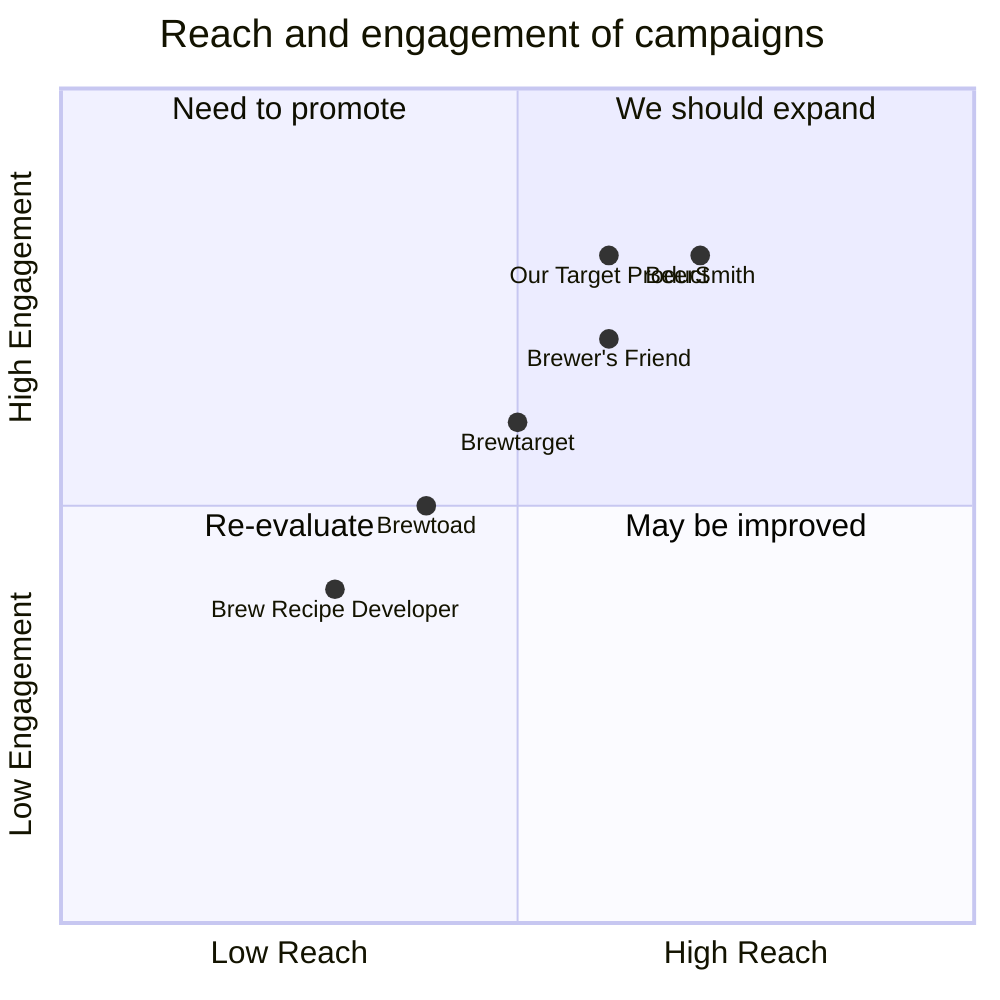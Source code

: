 quadrantChart
    title Reach and engagement of campaigns
    x-axis Low Reach --> High Reach
    y-axis Low Engagement --> High Engagement
    quadrant-1 We should expand
    quadrant-2 Need to promote
    quadrant-3 Re-evaluate
    quadrant-4 May be improved
    "BeerSmith": [0.7, 0.8]
    "Brewtarget": [0.5, 0.6]
    "Brewer's Friend": [0.6, 0.7]
    "Brewtoad": [0.4, 0.5]
    "Brew Recipe Developer": [0.3, 0.4]
    "Our Target Product": [0.6, 0.8]